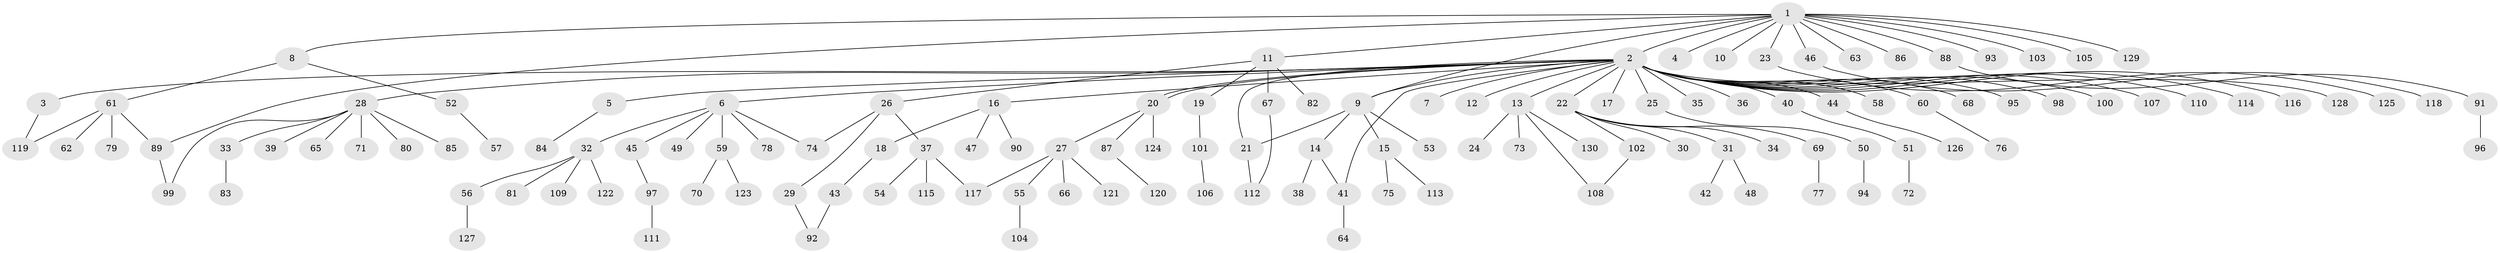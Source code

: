 // Generated by graph-tools (version 1.1) at 2025/01/03/09/25 03:01:38]
// undirected, 130 vertices, 141 edges
graph export_dot {
graph [start="1"]
  node [color=gray90,style=filled];
  1;
  2;
  3;
  4;
  5;
  6;
  7;
  8;
  9;
  10;
  11;
  12;
  13;
  14;
  15;
  16;
  17;
  18;
  19;
  20;
  21;
  22;
  23;
  24;
  25;
  26;
  27;
  28;
  29;
  30;
  31;
  32;
  33;
  34;
  35;
  36;
  37;
  38;
  39;
  40;
  41;
  42;
  43;
  44;
  45;
  46;
  47;
  48;
  49;
  50;
  51;
  52;
  53;
  54;
  55;
  56;
  57;
  58;
  59;
  60;
  61;
  62;
  63;
  64;
  65;
  66;
  67;
  68;
  69;
  70;
  71;
  72;
  73;
  74;
  75;
  76;
  77;
  78;
  79;
  80;
  81;
  82;
  83;
  84;
  85;
  86;
  87;
  88;
  89;
  90;
  91;
  92;
  93;
  94;
  95;
  96;
  97;
  98;
  99;
  100;
  101;
  102;
  103;
  104;
  105;
  106;
  107;
  108;
  109;
  110;
  111;
  112;
  113;
  114;
  115;
  116;
  117;
  118;
  119;
  120;
  121;
  122;
  123;
  124;
  125;
  126;
  127;
  128;
  129;
  130;
  1 -- 2;
  1 -- 4;
  1 -- 8;
  1 -- 9;
  1 -- 10;
  1 -- 11;
  1 -- 23;
  1 -- 46;
  1 -- 63;
  1 -- 86;
  1 -- 88;
  1 -- 89;
  1 -- 93;
  1 -- 103;
  1 -- 105;
  1 -- 129;
  2 -- 3;
  2 -- 5;
  2 -- 6;
  2 -- 7;
  2 -- 9;
  2 -- 12;
  2 -- 13;
  2 -- 16;
  2 -- 17;
  2 -- 20;
  2 -- 20;
  2 -- 21;
  2 -- 22;
  2 -- 25;
  2 -- 28;
  2 -- 35;
  2 -- 36;
  2 -- 40;
  2 -- 41;
  2 -- 44;
  2 -- 58;
  2 -- 60;
  2 -- 68;
  2 -- 95;
  2 -- 98;
  2 -- 100;
  2 -- 107;
  2 -- 110;
  2 -- 114;
  2 -- 116;
  2 -- 128;
  3 -- 119;
  5 -- 84;
  6 -- 32;
  6 -- 45;
  6 -- 49;
  6 -- 59;
  6 -- 74;
  6 -- 78;
  8 -- 52;
  8 -- 61;
  9 -- 14;
  9 -- 15;
  9 -- 21;
  9 -- 53;
  11 -- 19;
  11 -- 26;
  11 -- 67;
  11 -- 82;
  13 -- 24;
  13 -- 73;
  13 -- 108;
  13 -- 130;
  14 -- 38;
  14 -- 41;
  15 -- 75;
  15 -- 113;
  16 -- 18;
  16 -- 47;
  16 -- 90;
  18 -- 43;
  19 -- 101;
  20 -- 27;
  20 -- 87;
  20 -- 124;
  21 -- 112;
  22 -- 30;
  22 -- 31;
  22 -- 34;
  22 -- 69;
  22 -- 102;
  23 -- 125;
  25 -- 50;
  26 -- 29;
  26 -- 37;
  26 -- 74;
  27 -- 55;
  27 -- 66;
  27 -- 117;
  27 -- 121;
  28 -- 33;
  28 -- 39;
  28 -- 65;
  28 -- 71;
  28 -- 80;
  28 -- 85;
  28 -- 99;
  29 -- 92;
  31 -- 42;
  31 -- 48;
  32 -- 56;
  32 -- 81;
  32 -- 109;
  32 -- 122;
  33 -- 83;
  37 -- 54;
  37 -- 115;
  37 -- 117;
  40 -- 51;
  41 -- 64;
  43 -- 92;
  44 -- 126;
  45 -- 97;
  46 -- 118;
  50 -- 94;
  51 -- 72;
  52 -- 57;
  55 -- 104;
  56 -- 127;
  59 -- 70;
  59 -- 123;
  60 -- 76;
  61 -- 62;
  61 -- 79;
  61 -- 89;
  61 -- 119;
  67 -- 112;
  69 -- 77;
  87 -- 120;
  88 -- 91;
  89 -- 99;
  91 -- 96;
  97 -- 111;
  101 -- 106;
  102 -- 108;
}
